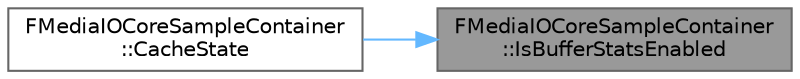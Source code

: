 digraph "FMediaIOCoreSampleContainer::IsBufferStatsEnabled"
{
 // INTERACTIVE_SVG=YES
 // LATEX_PDF_SIZE
  bgcolor="transparent";
  edge [fontname=Helvetica,fontsize=10,labelfontname=Helvetica,labelfontsize=10];
  node [fontname=Helvetica,fontsize=10,shape=box,height=0.2,width=0.4];
  rankdir="RL";
  Node1 [id="Node000001",label="FMediaIOCoreSampleContainer\l::IsBufferStatsEnabled",height=0.2,width=0.4,color="gray40", fillcolor="grey60", style="filled", fontcolor="black",tooltip=" "];
  Node1 -> Node2 [id="edge1_Node000001_Node000002",dir="back",color="steelblue1",style="solid",tooltip=" "];
  Node2 [id="Node000002",label="FMediaIOCoreSampleContainer\l::CacheState",height=0.2,width=0.4,color="grey40", fillcolor="white", style="filled",URL="$d8/df3/classFMediaIOCoreSampleContainer.html#ae00b40fca7b1f1b229958a0e091e051e",tooltip="Caches the current sample container states before samples will be taken out of it."];
}
